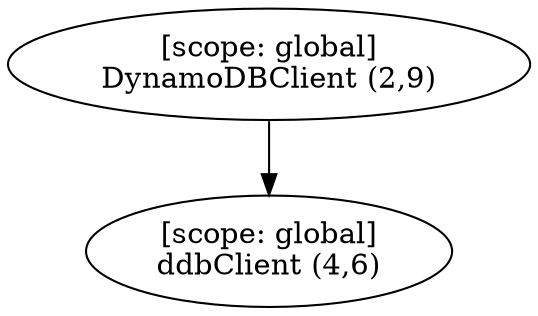 digraph G {
  graph [ rankdir =TB ];
subgraph global {
  graph [ label = "Scope [global]" ];
  "[scope: global]
DynamoDBClient (2,9)";
  "[scope: global]
ddbClient (4,6)";
}

  "[scope: global]
DynamoDBClient (2,9)" -> "[scope: global]
ddbClient (4,6)";
}
